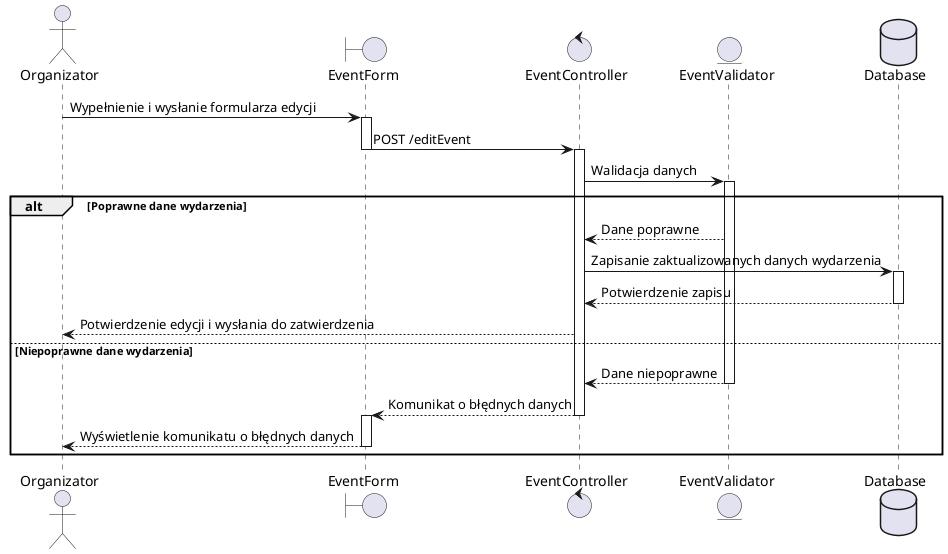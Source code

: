 @startuml
actor Organizator
boundary EventForm  /'Formularz edycji wydarzenia'/
control EventController  /'Kontroler zarządzający logiką edycji wydarzenia'/
entity EventValidator  /'Walidator danych wydarzenia'/
database Database

Organizator -> EventForm: Wypełnienie i wysłanie formularza edycji
activate EventForm
EventForm -> EventController: POST /editEvent
deactivate EventForm
activate EventController
EventController -> EventValidator: Walidacja danych
activate EventValidator

alt Poprawne dane wydarzenia
    EventValidator --> EventController: Dane poprawne
    EventController -> Database: Zapisanie zaktualizowanych danych wydarzenia
    activate Database
    Database --> EventController: Potwierdzenie zapisu
    deactivate Database
    EventController --> Organizator: Potwierdzenie edycji i wysłania do zatwierdzenia
else Niepoprawne dane wydarzenia
    EventValidator --> EventController: Dane niepoprawne
    deactivate EventValidator
    EventController --> EventForm: Komunikat o błędnych danych
    deactivate EventController
    activate EventForm
    EventForm --> Organizator: Wyświetlenie komunikatu o błędnych danych
    deactivate EventForm
end
@enduml
